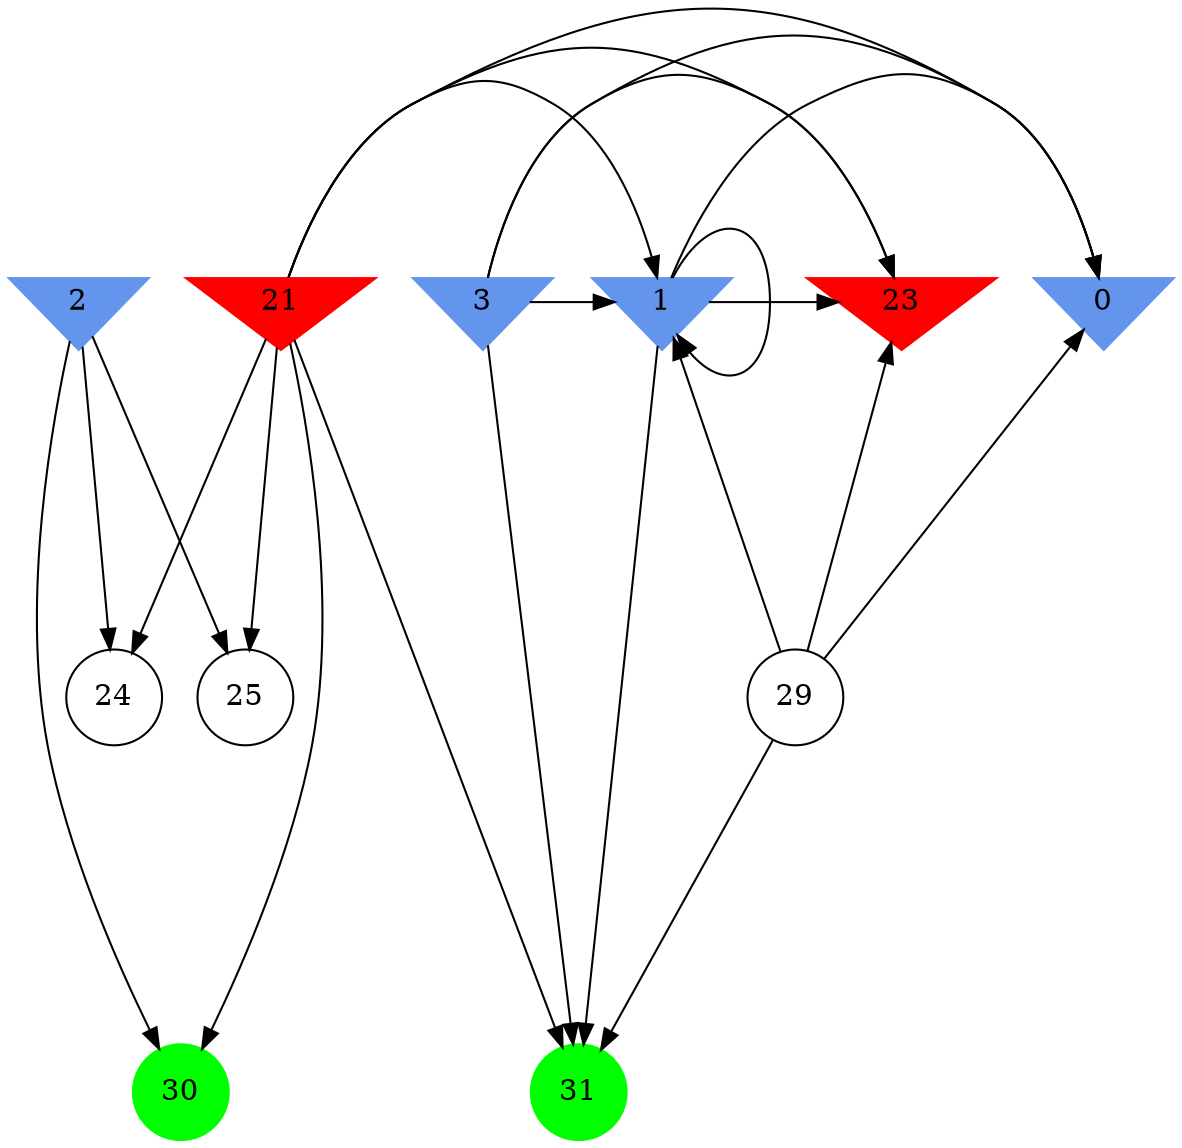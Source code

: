 digraph brain {
	ranksep=2.0;
	0 [shape=invtriangle,style=filled,color=cornflowerblue];
	1 [shape=invtriangle,style=filled,color=cornflowerblue];
	2 [shape=invtriangle,style=filled,color=cornflowerblue];
	3 [shape=invtriangle,style=filled,color=cornflowerblue];
	21 [shape=invtriangle,style=filled,color=red];
	23 [shape=invtriangle,style=filled,color=red];
	24 [shape=circle,color=black];
	25 [shape=circle,color=black];
	29 [shape=circle,color=black];
	30 [shape=circle,style=filled,color=green];
	31 [shape=circle,style=filled,color=green];
	21	->	1;
	21	->	23;
	21	->	31;
	21	->	0;
	29	->	1;
	29	->	23;
	29	->	31;
	29	->	0;
	3	->	1;
	3	->	23;
	3	->	31;
	3	->	0;
	1	->	1;
	1	->	23;
	1	->	31;
	1	->	0;
	2	->	30;
	2	->	25;
	2	->	24;
	21	->	30;
	21	->	25;
	21	->	24;
	{ rank=same; 0; 1; 2; 3; 21; 23; }
	{ rank=same; 24; 25; 29; }
	{ rank=same; 30; 31; }
}

